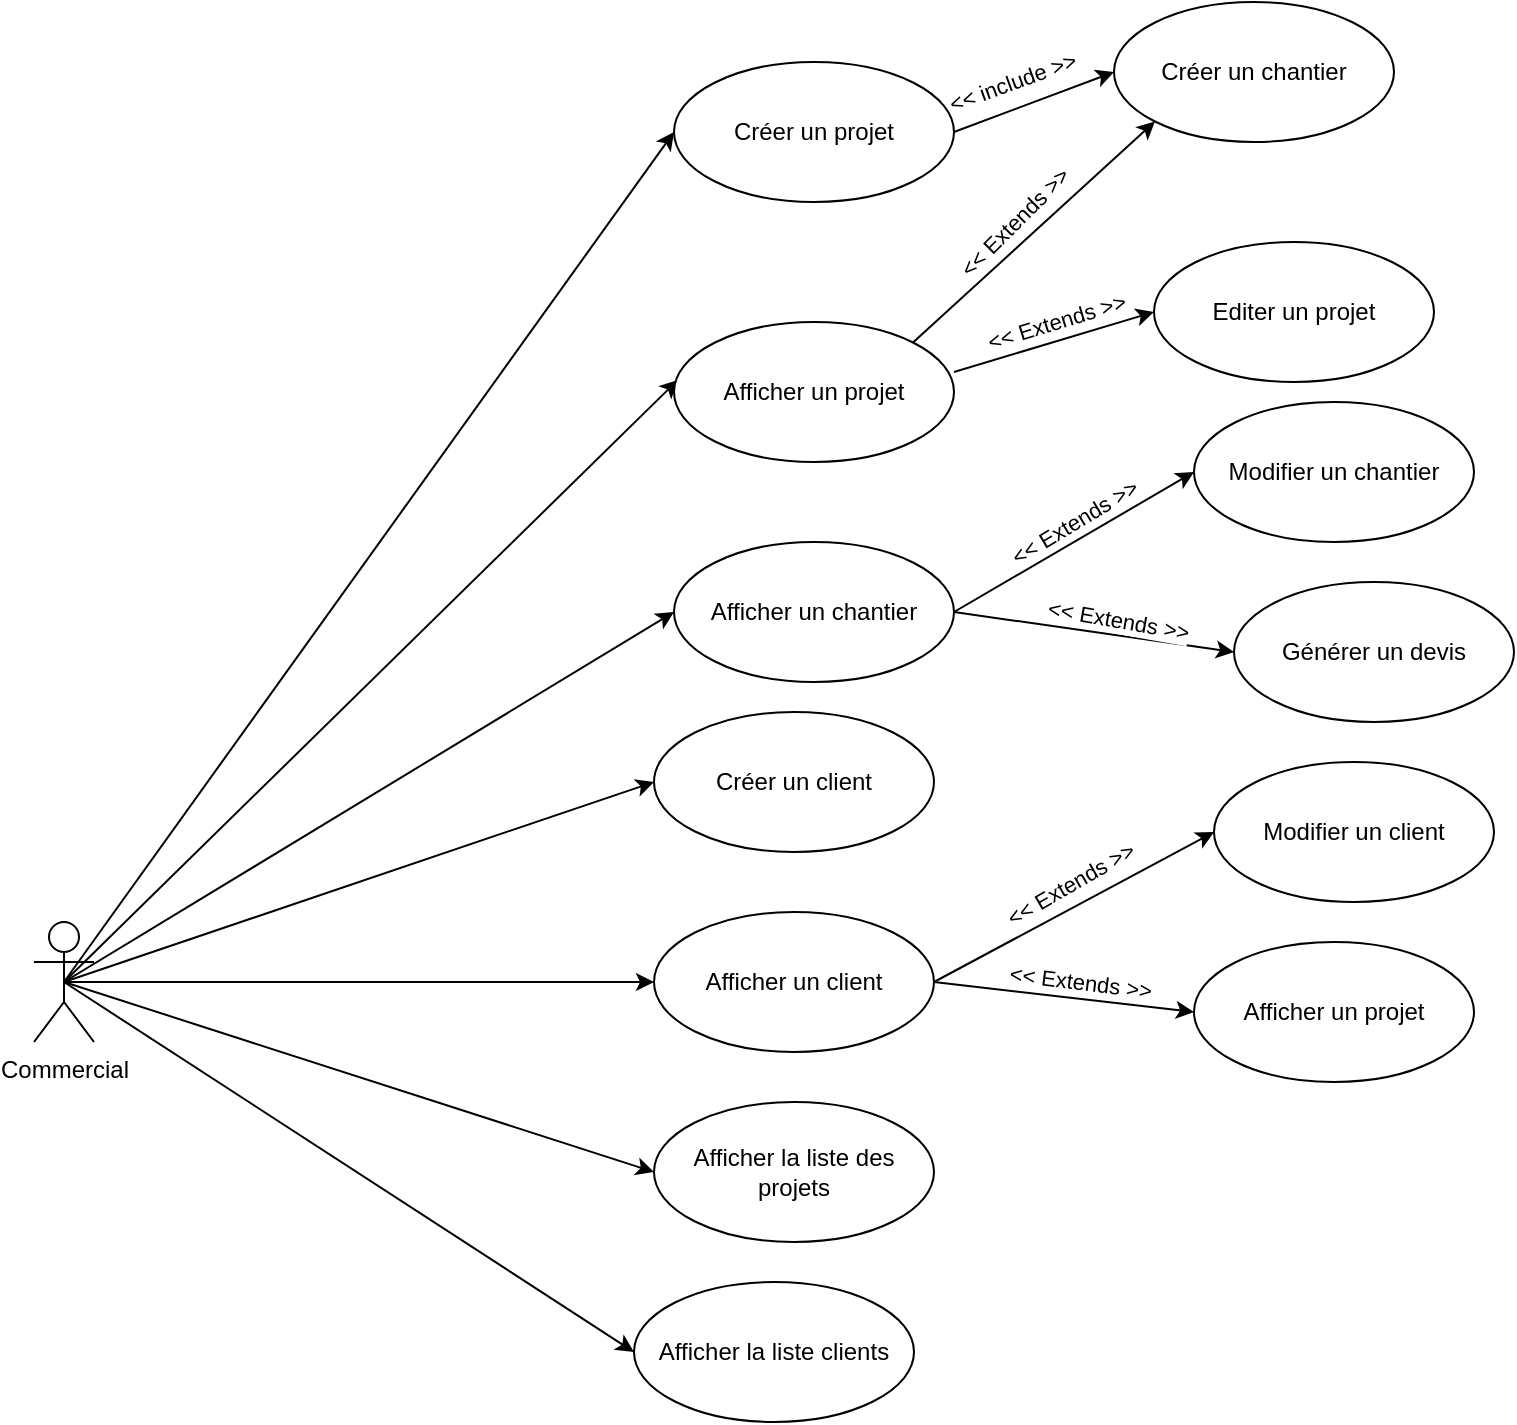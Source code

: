 <mxfile version="13.2.4" type="device"><diagram id="iXuPmZXQLonpVMOSHJYi" name="Page-1"><mxGraphModel dx="2249" dy="1991" grid="1" gridSize="10" guides="1" tooltips="1" connect="1" arrows="1" fold="1" page="1" pageScale="1" pageWidth="827" pageHeight="1169" math="0" shadow="0"><root><mxCell id="0"/><mxCell id="1" parent="0"/><mxCell id="UzWpsi-7w95kmgmGCGVY-11" style="rounded=0;orthogonalLoop=1;jettySize=auto;html=1;exitX=0.5;exitY=0.5;exitDx=0;exitDy=0;exitPerimeter=0;entryX=0;entryY=0.5;entryDx=0;entryDy=0;" parent="1" source="UzWpsi-7w95kmgmGCGVY-1" target="UzWpsi-7w95kmgmGCGVY-2" edge="1"><mxGeometry relative="1" as="geometry"/></mxCell><mxCell id="UzWpsi-7w95kmgmGCGVY-13" style="edgeStyle=none;rounded=0;orthogonalLoop=1;jettySize=auto;html=1;exitX=0.5;exitY=0.5;exitDx=0;exitDy=0;exitPerimeter=0;entryX=0;entryY=0.5;entryDx=0;entryDy=0;" parent="1" source="UzWpsi-7w95kmgmGCGVY-1" target="UzWpsi-7w95kmgmGCGVY-3" edge="1"><mxGeometry relative="1" as="geometry"/></mxCell><mxCell id="UzWpsi-7w95kmgmGCGVY-15" style="edgeStyle=none;rounded=0;orthogonalLoop=1;jettySize=auto;html=1;exitX=0.5;exitY=0.5;exitDx=0;exitDy=0;exitPerimeter=0;entryX=0;entryY=0.5;entryDx=0;entryDy=0;" parent="1" source="UzWpsi-7w95kmgmGCGVY-1" target="UzWpsi-7w95kmgmGCGVY-4" edge="1"><mxGeometry relative="1" as="geometry"/></mxCell><mxCell id="UzWpsi-7w95kmgmGCGVY-16" style="edgeStyle=none;rounded=0;orthogonalLoop=1;jettySize=auto;html=1;exitX=0.5;exitY=0.5;exitDx=0;exitDy=0;exitPerimeter=0;entryX=0;entryY=0.5;entryDx=0;entryDy=0;" parent="1" source="UzWpsi-7w95kmgmGCGVY-1" target="UzWpsi-7w95kmgmGCGVY-5" edge="1"><mxGeometry relative="1" as="geometry"/></mxCell><mxCell id="UzWpsi-7w95kmgmGCGVY-19" style="edgeStyle=none;rounded=0;orthogonalLoop=1;jettySize=auto;html=1;exitX=0.5;exitY=0.5;exitDx=0;exitDy=0;exitPerimeter=0;entryX=0;entryY=0.5;entryDx=0;entryDy=0;" parent="1" source="UzWpsi-7w95kmgmGCGVY-1" target="UzWpsi-7w95kmgmGCGVY-17" edge="1"><mxGeometry relative="1" as="geometry"/></mxCell><mxCell id="UzWpsi-7w95kmgmGCGVY-21" style="edgeStyle=none;rounded=0;orthogonalLoop=1;jettySize=auto;html=1;exitX=0.5;exitY=0.5;exitDx=0;exitDy=0;exitPerimeter=0;entryX=0.014;entryY=0.414;entryDx=0;entryDy=0;entryPerimeter=0;" parent="1" source="UzWpsi-7w95kmgmGCGVY-1" target="UzWpsi-7w95kmgmGCGVY-18" edge="1"><mxGeometry relative="1" as="geometry"/></mxCell><mxCell id="UzWpsi-7w95kmgmGCGVY-29" style="edgeStyle=none;rounded=0;orthogonalLoop=1;jettySize=auto;html=1;exitX=0.5;exitY=0.5;exitDx=0;exitDy=0;exitPerimeter=0;entryX=0;entryY=0.5;entryDx=0;entryDy=0;" parent="1" source="UzWpsi-7w95kmgmGCGVY-1" target="UzWpsi-7w95kmgmGCGVY-27" edge="1"><mxGeometry relative="1" as="geometry"/></mxCell><mxCell id="UzWpsi-7w95kmgmGCGVY-1" value="Commercial" style="shape=umlActor;verticalLabelPosition=bottom;labelBackgroundColor=#ffffff;verticalAlign=top;html=1;" parent="1" vertex="1"><mxGeometry x="-290" y="300" width="30" height="60" as="geometry"/></mxCell><mxCell id="UzWpsi-7w95kmgmGCGVY-25" style="edgeStyle=none;rounded=0;orthogonalLoop=1;jettySize=auto;html=1;exitX=1;exitY=0.5;exitDx=0;exitDy=0;entryX=0;entryY=0.5;entryDx=0;entryDy=0;" parent="1" source="UzWpsi-7w95kmgmGCGVY-2" target="UzWpsi-7w95kmgmGCGVY-24" edge="1"><mxGeometry relative="1" as="geometry"/></mxCell><mxCell id="UzWpsi-7w95kmgmGCGVY-28" value="&amp;lt;&amp;lt; include &amp;gt;&amp;gt;" style="edgeLabel;html=1;align=center;verticalAlign=middle;resizable=0;points=[];rotation=340;" parent="UzWpsi-7w95kmgmGCGVY-25" vertex="1" connectable="0"><mxGeometry x="-0.266" y="1" relative="1" as="geometry"><mxPoint y="-13.18" as="offset"/></mxGeometry></mxCell><mxCell id="UzWpsi-7w95kmgmGCGVY-2" value="Créer un projet" style="ellipse;whiteSpace=wrap;html=1;" parent="1" vertex="1"><mxGeometry x="30" y="-130" width="140" height="70" as="geometry"/></mxCell><mxCell id="UzWpsi-7w95kmgmGCGVY-3" value="Créer un client" style="ellipse;whiteSpace=wrap;html=1;" parent="1" vertex="1"><mxGeometry x="20" y="195" width="140" height="70" as="geometry"/></mxCell><mxCell id="UzWpsi-7w95kmgmGCGVY-4" value="Afficher la liste des projets" style="ellipse;whiteSpace=wrap;html=1;" parent="1" vertex="1"><mxGeometry x="20" y="390" width="140" height="70" as="geometry"/></mxCell><mxCell id="UzWpsi-7w95kmgmGCGVY-5" value="Afficher la liste clients" style="ellipse;whiteSpace=wrap;html=1;" parent="1" vertex="1"><mxGeometry x="10" y="480" width="140" height="70" as="geometry"/></mxCell><mxCell id="UzWpsi-7w95kmgmGCGVY-6" value="Editer un projet" style="ellipse;whiteSpace=wrap;html=1;" parent="1" vertex="1"><mxGeometry x="270" y="-40" width="140" height="70" as="geometry"/></mxCell><mxCell id="3SgHj842Ki1Wtc7MQurf-3" style="rounded=0;orthogonalLoop=1;jettySize=auto;html=1;exitX=1;exitY=0.5;exitDx=0;exitDy=0;entryX=0;entryY=0.5;entryDx=0;entryDy=0;" edge="1" parent="1" source="UzWpsi-7w95kmgmGCGVY-17" target="3SgHj842Ki1Wtc7MQurf-1"><mxGeometry relative="1" as="geometry"/></mxCell><mxCell id="3SgHj842Ki1Wtc7MQurf-4" style="edgeStyle=none;rounded=0;orthogonalLoop=1;jettySize=auto;html=1;exitX=1;exitY=0.5;exitDx=0;exitDy=0;entryX=0;entryY=0.5;entryDx=0;entryDy=0;" edge="1" parent="1" source="UzWpsi-7w95kmgmGCGVY-17" target="3SgHj842Ki1Wtc7MQurf-2"><mxGeometry relative="1" as="geometry"/></mxCell><mxCell id="UzWpsi-7w95kmgmGCGVY-17" value="Afficher un client" style="ellipse;whiteSpace=wrap;html=1;" parent="1" vertex="1"><mxGeometry x="20" y="295" width="140" height="70" as="geometry"/></mxCell><mxCell id="UzWpsi-7w95kmgmGCGVY-41" style="edgeStyle=none;rounded=0;orthogonalLoop=1;jettySize=auto;html=1;exitX=1;exitY=0;exitDx=0;exitDy=0;entryX=0;entryY=1;entryDx=0;entryDy=0;" parent="1" source="UzWpsi-7w95kmgmGCGVY-18" target="UzWpsi-7w95kmgmGCGVY-24" edge="1"><mxGeometry relative="1" as="geometry"/></mxCell><mxCell id="UzWpsi-7w95kmgmGCGVY-18" value="Afficher un projet" style="ellipse;whiteSpace=wrap;html=1;" parent="1" vertex="1"><mxGeometry x="30" width="140" height="70" as="geometry"/></mxCell><mxCell id="UzWpsi-7w95kmgmGCGVY-24" value="Créer&amp;nbsp;un chantier" style="ellipse;whiteSpace=wrap;html=1;" parent="1" vertex="1"><mxGeometry x="250" y="-160" width="140" height="70" as="geometry"/></mxCell><mxCell id="UzWpsi-7w95kmgmGCGVY-32" style="edgeStyle=none;rounded=0;orthogonalLoop=1;jettySize=auto;html=1;exitX=1;exitY=0.5;exitDx=0;exitDy=0;entryX=0;entryY=0.5;entryDx=0;entryDy=0;" parent="1" source="UzWpsi-7w95kmgmGCGVY-27" target="UzWpsi-7w95kmgmGCGVY-30" edge="1"><mxGeometry relative="1" as="geometry"/></mxCell><mxCell id="UzWpsi-7w95kmgmGCGVY-34" value="&amp;lt;&amp;lt; Extends &amp;gt;&amp;gt;" style="edgeLabel;html=1;align=center;verticalAlign=middle;resizable=0;points=[];rotation=329;" parent="UzWpsi-7w95kmgmGCGVY-32" vertex="1" connectable="0"><mxGeometry x="-0.225" y="2" relative="1" as="geometry"><mxPoint x="14.36" y="-16.06" as="offset"/></mxGeometry></mxCell><mxCell id="UzWpsi-7w95kmgmGCGVY-33" style="edgeStyle=none;rounded=0;orthogonalLoop=1;jettySize=auto;html=1;exitX=1;exitY=0.5;exitDx=0;exitDy=0;entryX=0;entryY=0.5;entryDx=0;entryDy=0;" parent="1" source="UzWpsi-7w95kmgmGCGVY-27" target="UzWpsi-7w95kmgmGCGVY-31" edge="1"><mxGeometry relative="1" as="geometry"/></mxCell><mxCell id="UzWpsi-7w95kmgmGCGVY-27" value="Afficher un chantier" style="ellipse;whiteSpace=wrap;html=1;" parent="1" vertex="1"><mxGeometry x="30" y="110" width="140" height="70" as="geometry"/></mxCell><mxCell id="UzWpsi-7w95kmgmGCGVY-30" value="Modifier un chantier" style="ellipse;whiteSpace=wrap;html=1;" parent="1" vertex="1"><mxGeometry x="290" y="40" width="140" height="70" as="geometry"/></mxCell><mxCell id="UzWpsi-7w95kmgmGCGVY-31" value="Générer un devis" style="ellipse;whiteSpace=wrap;html=1;" parent="1" vertex="1"><mxGeometry x="310" y="130" width="140" height="70" as="geometry"/></mxCell><mxCell id="UzWpsi-7w95kmgmGCGVY-35" value="&amp;lt;&amp;lt; Extends &amp;gt;&amp;gt;" style="edgeLabel;html=1;align=center;verticalAlign=middle;resizable=0;points=[];rotation=10;" parent="1" vertex="1" connectable="0"><mxGeometry x="269.996" y="130.004" as="geometry"><mxPoint x="-14.732" y="21.517" as="offset"/></mxGeometry></mxCell><mxCell id="UzWpsi-7w95kmgmGCGVY-38" style="edgeStyle=none;rounded=0;orthogonalLoop=1;jettySize=auto;html=1;exitX=1;exitY=0.5;exitDx=0;exitDy=0;entryX=0;entryY=0.5;entryDx=0;entryDy=0;" parent="1" target="UzWpsi-7w95kmgmGCGVY-6" edge="1"><mxGeometry relative="1" as="geometry"><mxPoint x="170" y="25" as="sourcePoint"/><mxPoint x="250" y="-25" as="targetPoint"/></mxGeometry></mxCell><mxCell id="UzWpsi-7w95kmgmGCGVY-39" value="&amp;lt;&amp;lt; Extends &amp;gt;&amp;gt;" style="edgeLabel;html=1;align=center;verticalAlign=middle;resizable=0;points=[];rotation=343;" parent="UzWpsi-7w95kmgmGCGVY-38" vertex="1" connectable="0"><mxGeometry x="-0.225" y="2" relative="1" as="geometry"><mxPoint x="12.26" y="-11.59" as="offset"/></mxGeometry></mxCell><mxCell id="UzWpsi-7w95kmgmGCGVY-42" value="&amp;lt;&amp;lt; Extends &amp;gt;&amp;gt;" style="edgeLabel;html=1;align=center;verticalAlign=middle;resizable=0;points=[];rotation=-45;" parent="1" vertex="1" connectable="0"><mxGeometry x="199.998" y="-50.0" as="geometry"/></mxCell><mxCell id="3SgHj842Ki1Wtc7MQurf-1" value="Modifier un client" style="ellipse;whiteSpace=wrap;html=1;" vertex="1" parent="1"><mxGeometry x="300" y="220" width="140" height="70" as="geometry"/></mxCell><mxCell id="3SgHj842Ki1Wtc7MQurf-2" value="Afficher un projet" style="ellipse;whiteSpace=wrap;html=1;" vertex="1" parent="1"><mxGeometry x="290" y="310" width="140" height="70" as="geometry"/></mxCell><mxCell id="3SgHj842Ki1Wtc7MQurf-5" value="&amp;lt;&amp;lt; Extends &amp;gt;&amp;gt;" style="edgeLabel;html=1;align=center;verticalAlign=middle;resizable=0;points=[];rotation=330;" vertex="1" connectable="0" parent="1"><mxGeometry x="229.996" y="255.004" as="geometry"><mxPoint x="-14.732" y="21.517" as="offset"/></mxGeometry></mxCell><mxCell id="3SgHj842Ki1Wtc7MQurf-6" value="&amp;lt;&amp;lt; Extends &amp;gt;&amp;gt;" style="edgeLabel;html=1;align=center;verticalAlign=middle;resizable=0;points=[];rotation=7;" vertex="1" connectable="0" parent="1"><mxGeometry x="249.996" y="310.004" as="geometry"><mxPoint x="-14.732" y="21.517" as="offset"/></mxGeometry></mxCell></root></mxGraphModel></diagram></mxfile>